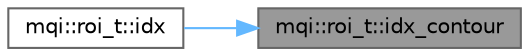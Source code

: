 digraph "mqi::roi_t::idx_contour"
{
 // LATEX_PDF_SIZE
  bgcolor="transparent";
  edge [fontname=Helvetica,fontsize=10,labelfontname=Helvetica,labelfontsize=10];
  node [fontname=Helvetica,fontsize=10,shape=box,height=0.2,width=0.4];
  rankdir="RL";
  Node1 [id="Node000001",label="mqi::roi_t::idx_contour",height=0.2,width=0.4,color="gray40", fillcolor="grey60", style="filled", fontcolor="black",tooltip="Checks if a transport index is within any contour segment."];
  Node1 -> Node2 [id="edge1_Node000001_Node000002",dir="back",color="steelblue1",style="solid",tooltip=" "];
  Node2 [id="Node000002",label="mqi::roi_t::idx",height=0.2,width=0.4,color="grey40", fillcolor="white", style="filled",URL="$classmqi_1_1roi__t.html#affd7f29cf86969787c38a73c1f48c557",tooltip="Determines if a transport index v is inside the ROI and gets its mapped index."];
}
